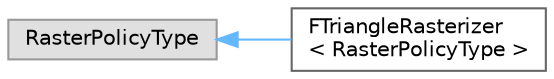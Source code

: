 digraph "Graphical Class Hierarchy"
{
 // INTERACTIVE_SVG=YES
 // LATEX_PDF_SIZE
  bgcolor="transparent";
  edge [fontname=Helvetica,fontsize=10,labelfontname=Helvetica,labelfontsize=10];
  node [fontname=Helvetica,fontsize=10,shape=box,height=0.2,width=0.4];
  rankdir="LR";
  Node0 [id="Node000000",label="RasterPolicyType",height=0.2,width=0.4,color="grey60", fillcolor="#E0E0E0", style="filled",tooltip=" "];
  Node0 -> Node1 [id="edge5962_Node000000_Node000001",dir="back",color="steelblue1",style="solid",tooltip=" "];
  Node1 [id="Node000001",label="FTriangleRasterizer\l\< RasterPolicyType \>",height=0.2,width=0.4,color="grey40", fillcolor="white", style="filled",URL="$dc/dc9/classFTriangleRasterizer.html",tooltip=" "];
}
